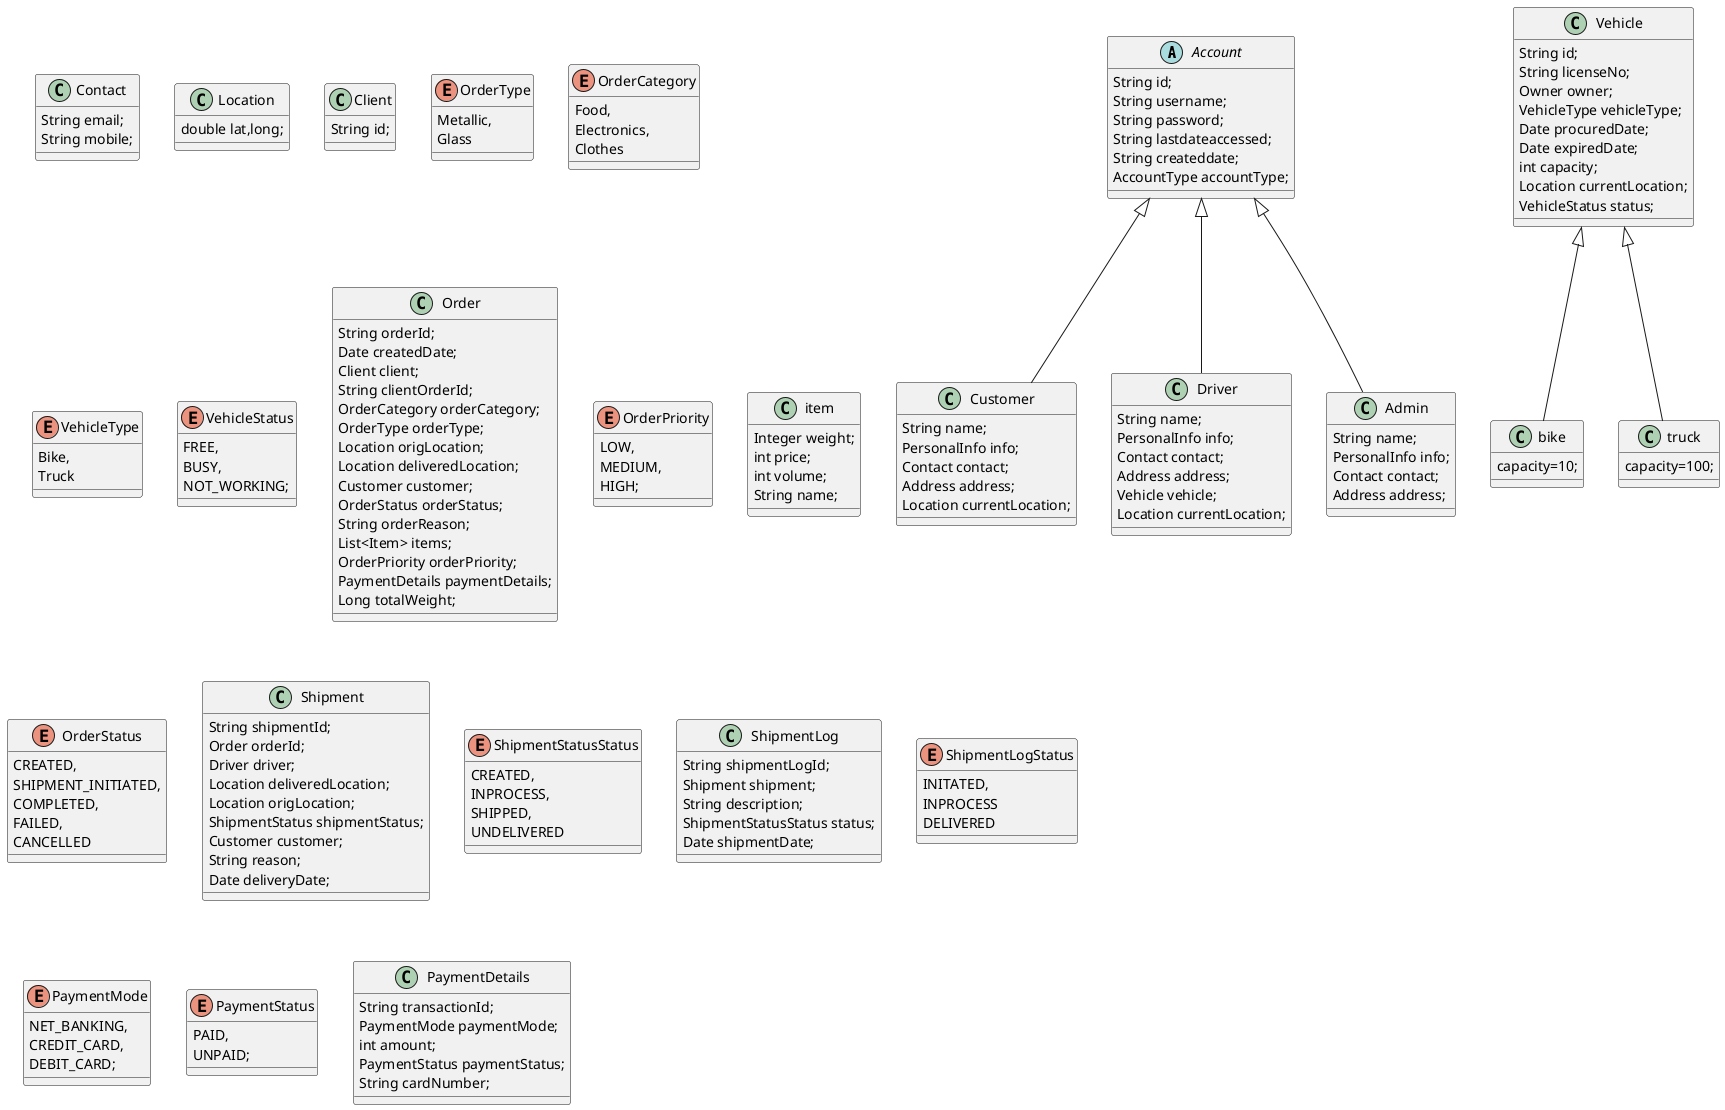 @startuml

abstract class Account{
    String id;
    String username;
    String password;
    String lastdateaccessed;
    String createddate;
    AccountType accountType;
}

class Customer extends Account{
    String name;
    PersonalInfo info;
    Contact contact;
    Address address;
    Location currentLocation;
}

class Contact{
    String email;
    String mobile;
}

class Driver extends Account{
    String name;
    PersonalInfo info;
    Contact contact;
    Address address;
    Vehicle vehicle;
    Location currentLocation;
}

class Admin extends Account{
    String name;
    PersonalInfo info;
    Contact contact;
    Address address;
}

class Location {
    double lat,long;
}

class Client{
    String id;
}

enum OrderType{
    Metallic,
    Glass
}

enum OrderCategory{
    Food,
    Electronics,
    Clothes
}

enum VehicleType{
    Bike,
    Truck
}

class Vehicle{
    String id;
    String licenseNo;
    Owner owner;
    VehicleType vehicleType;
    Date procuredDate;
    Date expiredDate;
    int capacity;
    Location currentLocation;
    VehicleStatus status;
}

class bike extends Vehicle{
capacity=10;
}

class truck extends Vehicle{
capacity=100;
}

enum VehicleStatus {
    FREE,
    BUSY,
    NOT_WORKING;
}

class Order{
    String orderId;
    Date createdDate;
    Client client;
    String clientOrderId;
    OrderCategory orderCategory;
    OrderType orderType;
    Location origLocation;
    Location deliveredLocation;
    Customer customer;
    OrderStatus orderStatus;
    String orderReason;
    List<Item> items;
    OrderPriority orderPriority;
    PaymentDetails paymentDetails;
    Long totalWeight;

}

enum OrderPriority {
    LOW,
    MEDIUM,
    HIGH;
}

class item{
    Integer weight;
    int price;
    int volume;
    String name;
}

enum OrderStatus{
    CREATED,
    SHIPMENT_INITIATED,
    COMPLETED,
    FAILED,
    CANCELLED
}

class Shipment{
    String shipmentId;
    Order orderId;
    Driver driver;
    Location deliveredLocation;
    Location origLocation;
    ShipmentStatus shipmentStatus;
    Customer customer;
    String reason;
    Date deliveryDate;
}

enum ShipmentStatusStatus{
    CREATED,
    INPROCESS,
    SHIPPED,
    UNDELIVERED
}

class ShipmentLog{
    String shipmentLogId;
    Shipment shipment;
    String description;
    ShipmentStatusStatus status;
    Date shipmentDate;
}

enum ShipmentLogStatus{
    INITATED,
    INPROCESS
    DELIVERED
}


enum PaymentMode {
    NET_BANKING,
    CREDIT_CARD,
    DEBIT_CARD;
}

enum PaymentStatus {
    PAID,
    UNPAID;
}

class PaymentDetails {
    String transactionId;
    PaymentMode paymentMode;
    int amount;
    PaymentStatus paymentStatus;
    String cardNumber;
}

@enduml